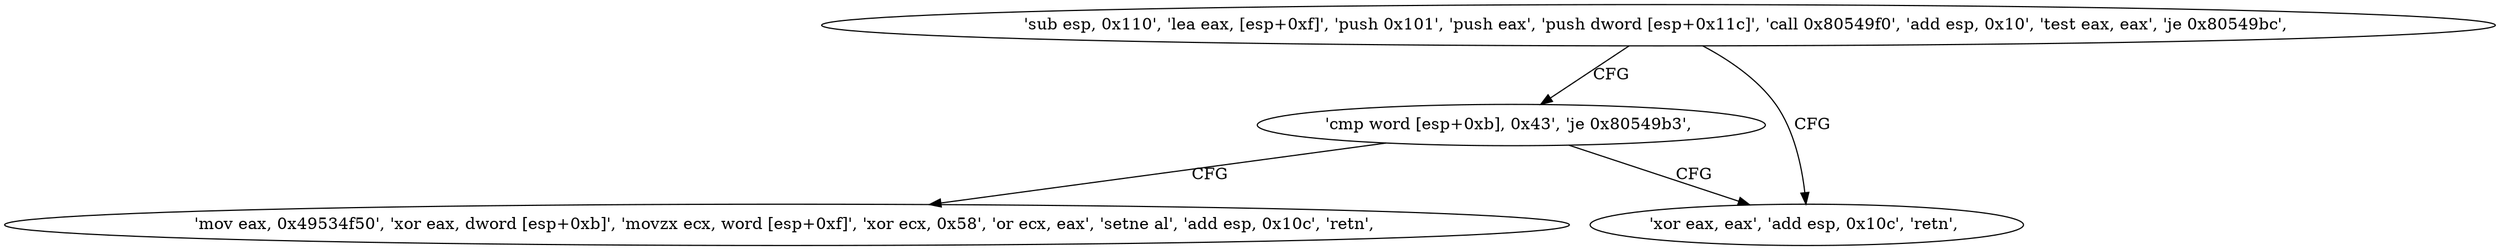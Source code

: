 digraph "func" {
"134564240" [label = "'sub esp, 0x110', 'lea eax, [esp+0xf]', 'push 0x101', 'push eax', 'push dword [esp+0x11c]', 'call 0x80549f0', 'add esp, 0x10', 'test eax, eax', 'je 0x80549bc', " ]
"134564284" [label = "'cmp word [esp+0xb], 0x43', 'je 0x80549b3', " ]
"134564275" [label = "'xor eax, eax', 'add esp, 0x10c', 'retn', " ]
"134564292" [label = "'mov eax, 0x49534f50', 'xor eax, dword [esp+0xb]', 'movzx ecx, word [esp+0xf]', 'xor ecx, 0x58', 'or ecx, eax', 'setne al', 'add esp, 0x10c', 'retn', " ]
"134564240" -> "134564284" [ label = "CFG" ]
"134564240" -> "134564275" [ label = "CFG" ]
"134564284" -> "134564275" [ label = "CFG" ]
"134564284" -> "134564292" [ label = "CFG" ]
}
